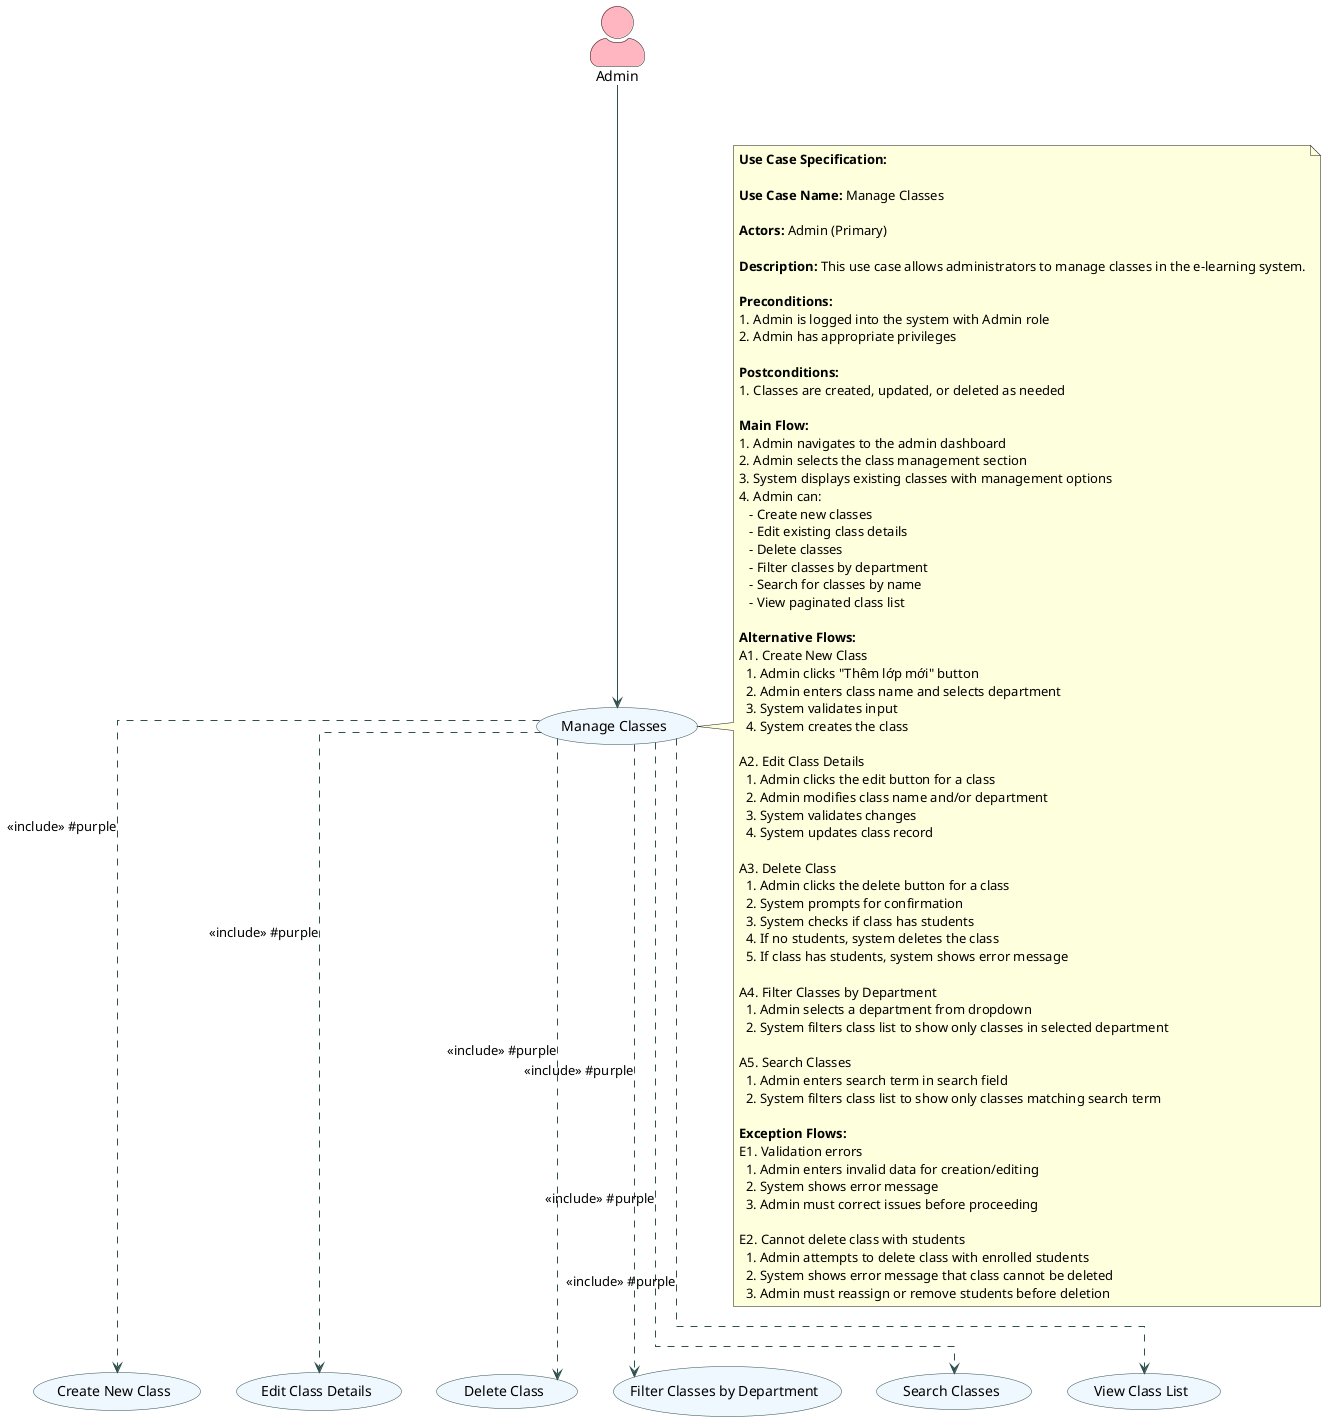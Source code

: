 @startuml
' Admin Class Management Use Case Diagram
skinparam usecase {
  BackgroundColor #f0f8ff
  BorderColor #2f4f4f
  ArrowColor #2f4f4f
}

skinparam actorStyle awesome
skinparam linetype ortho

' Define actors
actor "Admin" as admin #lightpink

' Define use cases based on implemented functionality
usecase "Manage Classes" as manageclasses
usecase "Create New Class" as createClass
usecase "Edit Class Details" as editClass
usecase "Delete Class" as deleteClass
usecase "Filter Classes by Department" as filterByDepartment
usecase "Search Classes" as searchClasses
usecase "View Class List" as viewClasses

' Relationships
admin --> manageclasses
manageclasses ..> createClass : <<include>> #purple
manageclasses ..> editClass : <<include>> #purple
manageclasses ..> deleteClass : <<include>> #purple
manageclasses ..> filterByDepartment : <<include>> #purple
manageclasses ..> searchClasses : <<include>> #purple
manageclasses ..> viewClasses : <<include>> #purple

' Use case specification documentation
note right of manageclasses
  <b>Use Case Specification:</b>
  
  <b>Use Case Name:</b> Manage Classes
  
  <b>Actors:</b> Admin (Primary)
  
  <b>Description:</b> This use case allows administrators to manage classes in the e-learning system.
  
  <b>Preconditions:</b>
  1. Admin is logged into the system with Admin role
  2. Admin has appropriate privileges
  
  <b>Postconditions:</b>
  1. Classes are created, updated, or deleted as needed
  
  <b>Main Flow:</b>
  1. Admin navigates to the admin dashboard
  2. Admin selects the class management section
  3. System displays existing classes with management options
  4. Admin can:
     - Create new classes
     - Edit existing class details
     - Delete classes
     - Filter classes by department
     - Search for classes by name
     - View paginated class list
  
  <b>Alternative Flows:</b>
  A1. Create New Class
    1. Admin clicks "Thêm lớp mới" button
    2. Admin enters class name and selects department
    3. System validates input
    4. System creates the class
  
  A2. Edit Class Details
    1. Admin clicks the edit button for a class
    2. Admin modifies class name and/or department
    3. System validates changes
    4. System updates class record
  
  A3. Delete Class
    1. Admin clicks the delete button for a class
    2. System prompts for confirmation
    3. System checks if class has students
    4. If no students, system deletes the class
    5. If class has students, system shows error message
  
  A4. Filter Classes by Department
    1. Admin selects a department from dropdown
    2. System filters class list to show only classes in selected department
  
  A5. Search Classes
    1. Admin enters search term in search field
    2. System filters class list to show only classes matching search term
  
  <b>Exception Flows:</b>
  E1. Validation errors
    1. Admin enters invalid data for creation/editing
    2. System shows error message
    3. Admin must correct issues before proceeding
  
  E2. Cannot delete class with students
    1. Admin attempts to delete class with enrolled students
    2. System shows error message that class cannot be deleted
    3. Admin must reassign or remove students before deletion
end note
@enduml 